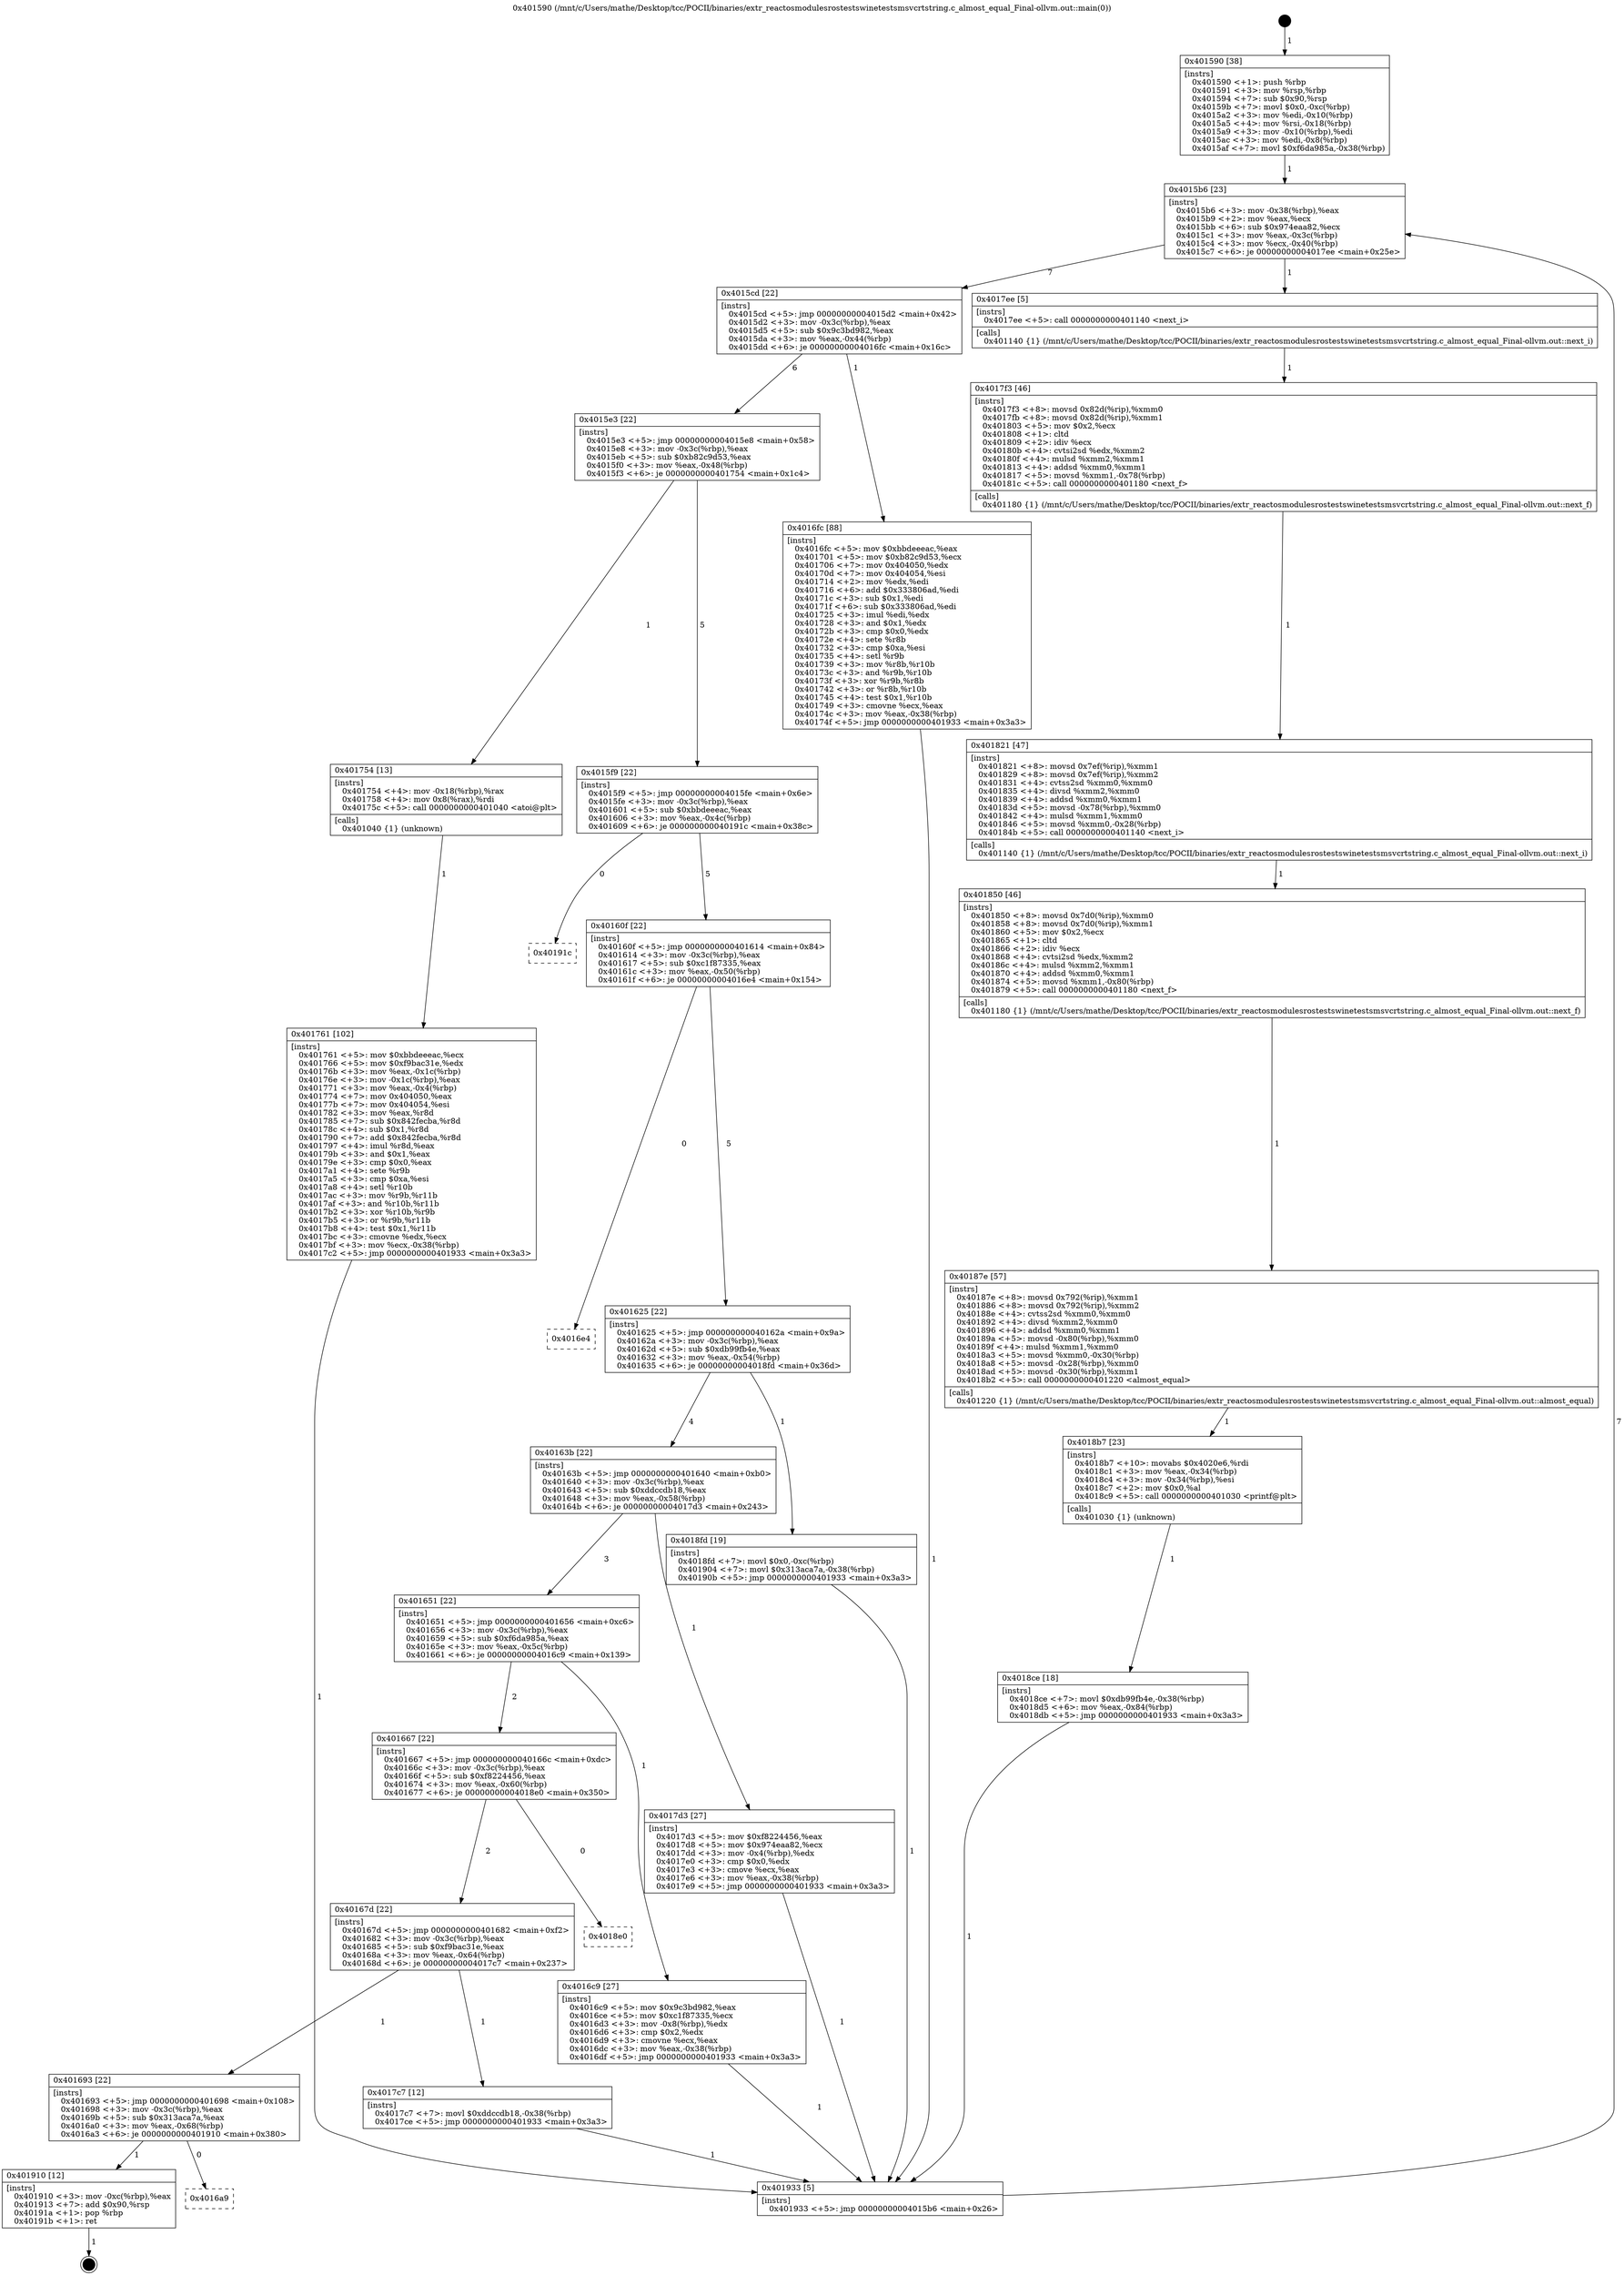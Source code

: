 digraph "0x401590" {
  label = "0x401590 (/mnt/c/Users/mathe/Desktop/tcc/POCII/binaries/extr_reactosmodulesrostestswinetestsmsvcrtstring.c_almost_equal_Final-ollvm.out::main(0))"
  labelloc = "t"
  node[shape=record]

  Entry [label="",width=0.3,height=0.3,shape=circle,fillcolor=black,style=filled]
  "0x4015b6" [label="{
     0x4015b6 [23]\l
     | [instrs]\l
     &nbsp;&nbsp;0x4015b6 \<+3\>: mov -0x38(%rbp),%eax\l
     &nbsp;&nbsp;0x4015b9 \<+2\>: mov %eax,%ecx\l
     &nbsp;&nbsp;0x4015bb \<+6\>: sub $0x974eaa82,%ecx\l
     &nbsp;&nbsp;0x4015c1 \<+3\>: mov %eax,-0x3c(%rbp)\l
     &nbsp;&nbsp;0x4015c4 \<+3\>: mov %ecx,-0x40(%rbp)\l
     &nbsp;&nbsp;0x4015c7 \<+6\>: je 00000000004017ee \<main+0x25e\>\l
  }"]
  "0x4017ee" [label="{
     0x4017ee [5]\l
     | [instrs]\l
     &nbsp;&nbsp;0x4017ee \<+5\>: call 0000000000401140 \<next_i\>\l
     | [calls]\l
     &nbsp;&nbsp;0x401140 \{1\} (/mnt/c/Users/mathe/Desktop/tcc/POCII/binaries/extr_reactosmodulesrostestswinetestsmsvcrtstring.c_almost_equal_Final-ollvm.out::next_i)\l
  }"]
  "0x4015cd" [label="{
     0x4015cd [22]\l
     | [instrs]\l
     &nbsp;&nbsp;0x4015cd \<+5\>: jmp 00000000004015d2 \<main+0x42\>\l
     &nbsp;&nbsp;0x4015d2 \<+3\>: mov -0x3c(%rbp),%eax\l
     &nbsp;&nbsp;0x4015d5 \<+5\>: sub $0x9c3bd982,%eax\l
     &nbsp;&nbsp;0x4015da \<+3\>: mov %eax,-0x44(%rbp)\l
     &nbsp;&nbsp;0x4015dd \<+6\>: je 00000000004016fc \<main+0x16c\>\l
  }"]
  Exit [label="",width=0.3,height=0.3,shape=circle,fillcolor=black,style=filled,peripheries=2]
  "0x4016fc" [label="{
     0x4016fc [88]\l
     | [instrs]\l
     &nbsp;&nbsp;0x4016fc \<+5\>: mov $0xbbdeeeac,%eax\l
     &nbsp;&nbsp;0x401701 \<+5\>: mov $0xb82c9d53,%ecx\l
     &nbsp;&nbsp;0x401706 \<+7\>: mov 0x404050,%edx\l
     &nbsp;&nbsp;0x40170d \<+7\>: mov 0x404054,%esi\l
     &nbsp;&nbsp;0x401714 \<+2\>: mov %edx,%edi\l
     &nbsp;&nbsp;0x401716 \<+6\>: add $0x333806ad,%edi\l
     &nbsp;&nbsp;0x40171c \<+3\>: sub $0x1,%edi\l
     &nbsp;&nbsp;0x40171f \<+6\>: sub $0x333806ad,%edi\l
     &nbsp;&nbsp;0x401725 \<+3\>: imul %edi,%edx\l
     &nbsp;&nbsp;0x401728 \<+3\>: and $0x1,%edx\l
     &nbsp;&nbsp;0x40172b \<+3\>: cmp $0x0,%edx\l
     &nbsp;&nbsp;0x40172e \<+4\>: sete %r8b\l
     &nbsp;&nbsp;0x401732 \<+3\>: cmp $0xa,%esi\l
     &nbsp;&nbsp;0x401735 \<+4\>: setl %r9b\l
     &nbsp;&nbsp;0x401739 \<+3\>: mov %r8b,%r10b\l
     &nbsp;&nbsp;0x40173c \<+3\>: and %r9b,%r10b\l
     &nbsp;&nbsp;0x40173f \<+3\>: xor %r9b,%r8b\l
     &nbsp;&nbsp;0x401742 \<+3\>: or %r8b,%r10b\l
     &nbsp;&nbsp;0x401745 \<+4\>: test $0x1,%r10b\l
     &nbsp;&nbsp;0x401749 \<+3\>: cmovne %ecx,%eax\l
     &nbsp;&nbsp;0x40174c \<+3\>: mov %eax,-0x38(%rbp)\l
     &nbsp;&nbsp;0x40174f \<+5\>: jmp 0000000000401933 \<main+0x3a3\>\l
  }"]
  "0x4015e3" [label="{
     0x4015e3 [22]\l
     | [instrs]\l
     &nbsp;&nbsp;0x4015e3 \<+5\>: jmp 00000000004015e8 \<main+0x58\>\l
     &nbsp;&nbsp;0x4015e8 \<+3\>: mov -0x3c(%rbp),%eax\l
     &nbsp;&nbsp;0x4015eb \<+5\>: sub $0xb82c9d53,%eax\l
     &nbsp;&nbsp;0x4015f0 \<+3\>: mov %eax,-0x48(%rbp)\l
     &nbsp;&nbsp;0x4015f3 \<+6\>: je 0000000000401754 \<main+0x1c4\>\l
  }"]
  "0x4016a9" [label="{
     0x4016a9\l
  }", style=dashed]
  "0x401754" [label="{
     0x401754 [13]\l
     | [instrs]\l
     &nbsp;&nbsp;0x401754 \<+4\>: mov -0x18(%rbp),%rax\l
     &nbsp;&nbsp;0x401758 \<+4\>: mov 0x8(%rax),%rdi\l
     &nbsp;&nbsp;0x40175c \<+5\>: call 0000000000401040 \<atoi@plt\>\l
     | [calls]\l
     &nbsp;&nbsp;0x401040 \{1\} (unknown)\l
  }"]
  "0x4015f9" [label="{
     0x4015f9 [22]\l
     | [instrs]\l
     &nbsp;&nbsp;0x4015f9 \<+5\>: jmp 00000000004015fe \<main+0x6e\>\l
     &nbsp;&nbsp;0x4015fe \<+3\>: mov -0x3c(%rbp),%eax\l
     &nbsp;&nbsp;0x401601 \<+5\>: sub $0xbbdeeeac,%eax\l
     &nbsp;&nbsp;0x401606 \<+3\>: mov %eax,-0x4c(%rbp)\l
     &nbsp;&nbsp;0x401609 \<+6\>: je 000000000040191c \<main+0x38c\>\l
  }"]
  "0x401910" [label="{
     0x401910 [12]\l
     | [instrs]\l
     &nbsp;&nbsp;0x401910 \<+3\>: mov -0xc(%rbp),%eax\l
     &nbsp;&nbsp;0x401913 \<+7\>: add $0x90,%rsp\l
     &nbsp;&nbsp;0x40191a \<+1\>: pop %rbp\l
     &nbsp;&nbsp;0x40191b \<+1\>: ret\l
  }"]
  "0x40191c" [label="{
     0x40191c\l
  }", style=dashed]
  "0x40160f" [label="{
     0x40160f [22]\l
     | [instrs]\l
     &nbsp;&nbsp;0x40160f \<+5\>: jmp 0000000000401614 \<main+0x84\>\l
     &nbsp;&nbsp;0x401614 \<+3\>: mov -0x3c(%rbp),%eax\l
     &nbsp;&nbsp;0x401617 \<+5\>: sub $0xc1f87335,%eax\l
     &nbsp;&nbsp;0x40161c \<+3\>: mov %eax,-0x50(%rbp)\l
     &nbsp;&nbsp;0x40161f \<+6\>: je 00000000004016e4 \<main+0x154\>\l
  }"]
  "0x4018ce" [label="{
     0x4018ce [18]\l
     | [instrs]\l
     &nbsp;&nbsp;0x4018ce \<+7\>: movl $0xdb99fb4e,-0x38(%rbp)\l
     &nbsp;&nbsp;0x4018d5 \<+6\>: mov %eax,-0x84(%rbp)\l
     &nbsp;&nbsp;0x4018db \<+5\>: jmp 0000000000401933 \<main+0x3a3\>\l
  }"]
  "0x4016e4" [label="{
     0x4016e4\l
  }", style=dashed]
  "0x401625" [label="{
     0x401625 [22]\l
     | [instrs]\l
     &nbsp;&nbsp;0x401625 \<+5\>: jmp 000000000040162a \<main+0x9a\>\l
     &nbsp;&nbsp;0x40162a \<+3\>: mov -0x3c(%rbp),%eax\l
     &nbsp;&nbsp;0x40162d \<+5\>: sub $0xdb99fb4e,%eax\l
     &nbsp;&nbsp;0x401632 \<+3\>: mov %eax,-0x54(%rbp)\l
     &nbsp;&nbsp;0x401635 \<+6\>: je 00000000004018fd \<main+0x36d\>\l
  }"]
  "0x4018b7" [label="{
     0x4018b7 [23]\l
     | [instrs]\l
     &nbsp;&nbsp;0x4018b7 \<+10\>: movabs $0x4020e6,%rdi\l
     &nbsp;&nbsp;0x4018c1 \<+3\>: mov %eax,-0x34(%rbp)\l
     &nbsp;&nbsp;0x4018c4 \<+3\>: mov -0x34(%rbp),%esi\l
     &nbsp;&nbsp;0x4018c7 \<+2\>: mov $0x0,%al\l
     &nbsp;&nbsp;0x4018c9 \<+5\>: call 0000000000401030 \<printf@plt\>\l
     | [calls]\l
     &nbsp;&nbsp;0x401030 \{1\} (unknown)\l
  }"]
  "0x4018fd" [label="{
     0x4018fd [19]\l
     | [instrs]\l
     &nbsp;&nbsp;0x4018fd \<+7\>: movl $0x0,-0xc(%rbp)\l
     &nbsp;&nbsp;0x401904 \<+7\>: movl $0x313aca7a,-0x38(%rbp)\l
     &nbsp;&nbsp;0x40190b \<+5\>: jmp 0000000000401933 \<main+0x3a3\>\l
  }"]
  "0x40163b" [label="{
     0x40163b [22]\l
     | [instrs]\l
     &nbsp;&nbsp;0x40163b \<+5\>: jmp 0000000000401640 \<main+0xb0\>\l
     &nbsp;&nbsp;0x401640 \<+3\>: mov -0x3c(%rbp),%eax\l
     &nbsp;&nbsp;0x401643 \<+5\>: sub $0xddccdb18,%eax\l
     &nbsp;&nbsp;0x401648 \<+3\>: mov %eax,-0x58(%rbp)\l
     &nbsp;&nbsp;0x40164b \<+6\>: je 00000000004017d3 \<main+0x243\>\l
  }"]
  "0x40187e" [label="{
     0x40187e [57]\l
     | [instrs]\l
     &nbsp;&nbsp;0x40187e \<+8\>: movsd 0x792(%rip),%xmm1\l
     &nbsp;&nbsp;0x401886 \<+8\>: movsd 0x792(%rip),%xmm2\l
     &nbsp;&nbsp;0x40188e \<+4\>: cvtss2sd %xmm0,%xmm0\l
     &nbsp;&nbsp;0x401892 \<+4\>: divsd %xmm2,%xmm0\l
     &nbsp;&nbsp;0x401896 \<+4\>: addsd %xmm0,%xmm1\l
     &nbsp;&nbsp;0x40189a \<+5\>: movsd -0x80(%rbp),%xmm0\l
     &nbsp;&nbsp;0x40189f \<+4\>: mulsd %xmm1,%xmm0\l
     &nbsp;&nbsp;0x4018a3 \<+5\>: movsd %xmm0,-0x30(%rbp)\l
     &nbsp;&nbsp;0x4018a8 \<+5\>: movsd -0x28(%rbp),%xmm0\l
     &nbsp;&nbsp;0x4018ad \<+5\>: movsd -0x30(%rbp),%xmm1\l
     &nbsp;&nbsp;0x4018b2 \<+5\>: call 0000000000401220 \<almost_equal\>\l
     | [calls]\l
     &nbsp;&nbsp;0x401220 \{1\} (/mnt/c/Users/mathe/Desktop/tcc/POCII/binaries/extr_reactosmodulesrostestswinetestsmsvcrtstring.c_almost_equal_Final-ollvm.out::almost_equal)\l
  }"]
  "0x4017d3" [label="{
     0x4017d3 [27]\l
     | [instrs]\l
     &nbsp;&nbsp;0x4017d3 \<+5\>: mov $0xf8224456,%eax\l
     &nbsp;&nbsp;0x4017d8 \<+5\>: mov $0x974eaa82,%ecx\l
     &nbsp;&nbsp;0x4017dd \<+3\>: mov -0x4(%rbp),%edx\l
     &nbsp;&nbsp;0x4017e0 \<+3\>: cmp $0x0,%edx\l
     &nbsp;&nbsp;0x4017e3 \<+3\>: cmove %ecx,%eax\l
     &nbsp;&nbsp;0x4017e6 \<+3\>: mov %eax,-0x38(%rbp)\l
     &nbsp;&nbsp;0x4017e9 \<+5\>: jmp 0000000000401933 \<main+0x3a3\>\l
  }"]
  "0x401651" [label="{
     0x401651 [22]\l
     | [instrs]\l
     &nbsp;&nbsp;0x401651 \<+5\>: jmp 0000000000401656 \<main+0xc6\>\l
     &nbsp;&nbsp;0x401656 \<+3\>: mov -0x3c(%rbp),%eax\l
     &nbsp;&nbsp;0x401659 \<+5\>: sub $0xf6da985a,%eax\l
     &nbsp;&nbsp;0x40165e \<+3\>: mov %eax,-0x5c(%rbp)\l
     &nbsp;&nbsp;0x401661 \<+6\>: je 00000000004016c9 \<main+0x139\>\l
  }"]
  "0x401850" [label="{
     0x401850 [46]\l
     | [instrs]\l
     &nbsp;&nbsp;0x401850 \<+8\>: movsd 0x7d0(%rip),%xmm0\l
     &nbsp;&nbsp;0x401858 \<+8\>: movsd 0x7d0(%rip),%xmm1\l
     &nbsp;&nbsp;0x401860 \<+5\>: mov $0x2,%ecx\l
     &nbsp;&nbsp;0x401865 \<+1\>: cltd\l
     &nbsp;&nbsp;0x401866 \<+2\>: idiv %ecx\l
     &nbsp;&nbsp;0x401868 \<+4\>: cvtsi2sd %edx,%xmm2\l
     &nbsp;&nbsp;0x40186c \<+4\>: mulsd %xmm2,%xmm1\l
     &nbsp;&nbsp;0x401870 \<+4\>: addsd %xmm0,%xmm1\l
     &nbsp;&nbsp;0x401874 \<+5\>: movsd %xmm1,-0x80(%rbp)\l
     &nbsp;&nbsp;0x401879 \<+5\>: call 0000000000401180 \<next_f\>\l
     | [calls]\l
     &nbsp;&nbsp;0x401180 \{1\} (/mnt/c/Users/mathe/Desktop/tcc/POCII/binaries/extr_reactosmodulesrostestswinetestsmsvcrtstring.c_almost_equal_Final-ollvm.out::next_f)\l
  }"]
  "0x4016c9" [label="{
     0x4016c9 [27]\l
     | [instrs]\l
     &nbsp;&nbsp;0x4016c9 \<+5\>: mov $0x9c3bd982,%eax\l
     &nbsp;&nbsp;0x4016ce \<+5\>: mov $0xc1f87335,%ecx\l
     &nbsp;&nbsp;0x4016d3 \<+3\>: mov -0x8(%rbp),%edx\l
     &nbsp;&nbsp;0x4016d6 \<+3\>: cmp $0x2,%edx\l
     &nbsp;&nbsp;0x4016d9 \<+3\>: cmovne %ecx,%eax\l
     &nbsp;&nbsp;0x4016dc \<+3\>: mov %eax,-0x38(%rbp)\l
     &nbsp;&nbsp;0x4016df \<+5\>: jmp 0000000000401933 \<main+0x3a3\>\l
  }"]
  "0x401667" [label="{
     0x401667 [22]\l
     | [instrs]\l
     &nbsp;&nbsp;0x401667 \<+5\>: jmp 000000000040166c \<main+0xdc\>\l
     &nbsp;&nbsp;0x40166c \<+3\>: mov -0x3c(%rbp),%eax\l
     &nbsp;&nbsp;0x40166f \<+5\>: sub $0xf8224456,%eax\l
     &nbsp;&nbsp;0x401674 \<+3\>: mov %eax,-0x60(%rbp)\l
     &nbsp;&nbsp;0x401677 \<+6\>: je 00000000004018e0 \<main+0x350\>\l
  }"]
  "0x401933" [label="{
     0x401933 [5]\l
     | [instrs]\l
     &nbsp;&nbsp;0x401933 \<+5\>: jmp 00000000004015b6 \<main+0x26\>\l
  }"]
  "0x401590" [label="{
     0x401590 [38]\l
     | [instrs]\l
     &nbsp;&nbsp;0x401590 \<+1\>: push %rbp\l
     &nbsp;&nbsp;0x401591 \<+3\>: mov %rsp,%rbp\l
     &nbsp;&nbsp;0x401594 \<+7\>: sub $0x90,%rsp\l
     &nbsp;&nbsp;0x40159b \<+7\>: movl $0x0,-0xc(%rbp)\l
     &nbsp;&nbsp;0x4015a2 \<+3\>: mov %edi,-0x10(%rbp)\l
     &nbsp;&nbsp;0x4015a5 \<+4\>: mov %rsi,-0x18(%rbp)\l
     &nbsp;&nbsp;0x4015a9 \<+3\>: mov -0x10(%rbp),%edi\l
     &nbsp;&nbsp;0x4015ac \<+3\>: mov %edi,-0x8(%rbp)\l
     &nbsp;&nbsp;0x4015af \<+7\>: movl $0xf6da985a,-0x38(%rbp)\l
  }"]
  "0x401761" [label="{
     0x401761 [102]\l
     | [instrs]\l
     &nbsp;&nbsp;0x401761 \<+5\>: mov $0xbbdeeeac,%ecx\l
     &nbsp;&nbsp;0x401766 \<+5\>: mov $0xf9bac31e,%edx\l
     &nbsp;&nbsp;0x40176b \<+3\>: mov %eax,-0x1c(%rbp)\l
     &nbsp;&nbsp;0x40176e \<+3\>: mov -0x1c(%rbp),%eax\l
     &nbsp;&nbsp;0x401771 \<+3\>: mov %eax,-0x4(%rbp)\l
     &nbsp;&nbsp;0x401774 \<+7\>: mov 0x404050,%eax\l
     &nbsp;&nbsp;0x40177b \<+7\>: mov 0x404054,%esi\l
     &nbsp;&nbsp;0x401782 \<+3\>: mov %eax,%r8d\l
     &nbsp;&nbsp;0x401785 \<+7\>: sub $0x842fecba,%r8d\l
     &nbsp;&nbsp;0x40178c \<+4\>: sub $0x1,%r8d\l
     &nbsp;&nbsp;0x401790 \<+7\>: add $0x842fecba,%r8d\l
     &nbsp;&nbsp;0x401797 \<+4\>: imul %r8d,%eax\l
     &nbsp;&nbsp;0x40179b \<+3\>: and $0x1,%eax\l
     &nbsp;&nbsp;0x40179e \<+3\>: cmp $0x0,%eax\l
     &nbsp;&nbsp;0x4017a1 \<+4\>: sete %r9b\l
     &nbsp;&nbsp;0x4017a5 \<+3\>: cmp $0xa,%esi\l
     &nbsp;&nbsp;0x4017a8 \<+4\>: setl %r10b\l
     &nbsp;&nbsp;0x4017ac \<+3\>: mov %r9b,%r11b\l
     &nbsp;&nbsp;0x4017af \<+3\>: and %r10b,%r11b\l
     &nbsp;&nbsp;0x4017b2 \<+3\>: xor %r10b,%r9b\l
     &nbsp;&nbsp;0x4017b5 \<+3\>: or %r9b,%r11b\l
     &nbsp;&nbsp;0x4017b8 \<+4\>: test $0x1,%r11b\l
     &nbsp;&nbsp;0x4017bc \<+3\>: cmovne %edx,%ecx\l
     &nbsp;&nbsp;0x4017bf \<+3\>: mov %ecx,-0x38(%rbp)\l
     &nbsp;&nbsp;0x4017c2 \<+5\>: jmp 0000000000401933 \<main+0x3a3\>\l
  }"]
  "0x401821" [label="{
     0x401821 [47]\l
     | [instrs]\l
     &nbsp;&nbsp;0x401821 \<+8\>: movsd 0x7ef(%rip),%xmm1\l
     &nbsp;&nbsp;0x401829 \<+8\>: movsd 0x7ef(%rip),%xmm2\l
     &nbsp;&nbsp;0x401831 \<+4\>: cvtss2sd %xmm0,%xmm0\l
     &nbsp;&nbsp;0x401835 \<+4\>: divsd %xmm2,%xmm0\l
     &nbsp;&nbsp;0x401839 \<+4\>: addsd %xmm0,%xmm1\l
     &nbsp;&nbsp;0x40183d \<+5\>: movsd -0x78(%rbp),%xmm0\l
     &nbsp;&nbsp;0x401842 \<+4\>: mulsd %xmm1,%xmm0\l
     &nbsp;&nbsp;0x401846 \<+5\>: movsd %xmm0,-0x28(%rbp)\l
     &nbsp;&nbsp;0x40184b \<+5\>: call 0000000000401140 \<next_i\>\l
     | [calls]\l
     &nbsp;&nbsp;0x401140 \{1\} (/mnt/c/Users/mathe/Desktop/tcc/POCII/binaries/extr_reactosmodulesrostestswinetestsmsvcrtstring.c_almost_equal_Final-ollvm.out::next_i)\l
  }"]
  "0x4018e0" [label="{
     0x4018e0\l
  }", style=dashed]
  "0x40167d" [label="{
     0x40167d [22]\l
     | [instrs]\l
     &nbsp;&nbsp;0x40167d \<+5\>: jmp 0000000000401682 \<main+0xf2\>\l
     &nbsp;&nbsp;0x401682 \<+3\>: mov -0x3c(%rbp),%eax\l
     &nbsp;&nbsp;0x401685 \<+5\>: sub $0xf9bac31e,%eax\l
     &nbsp;&nbsp;0x40168a \<+3\>: mov %eax,-0x64(%rbp)\l
     &nbsp;&nbsp;0x40168d \<+6\>: je 00000000004017c7 \<main+0x237\>\l
  }"]
  "0x4017f3" [label="{
     0x4017f3 [46]\l
     | [instrs]\l
     &nbsp;&nbsp;0x4017f3 \<+8\>: movsd 0x82d(%rip),%xmm0\l
     &nbsp;&nbsp;0x4017fb \<+8\>: movsd 0x82d(%rip),%xmm1\l
     &nbsp;&nbsp;0x401803 \<+5\>: mov $0x2,%ecx\l
     &nbsp;&nbsp;0x401808 \<+1\>: cltd\l
     &nbsp;&nbsp;0x401809 \<+2\>: idiv %ecx\l
     &nbsp;&nbsp;0x40180b \<+4\>: cvtsi2sd %edx,%xmm2\l
     &nbsp;&nbsp;0x40180f \<+4\>: mulsd %xmm2,%xmm1\l
     &nbsp;&nbsp;0x401813 \<+4\>: addsd %xmm0,%xmm1\l
     &nbsp;&nbsp;0x401817 \<+5\>: movsd %xmm1,-0x78(%rbp)\l
     &nbsp;&nbsp;0x40181c \<+5\>: call 0000000000401180 \<next_f\>\l
     | [calls]\l
     &nbsp;&nbsp;0x401180 \{1\} (/mnt/c/Users/mathe/Desktop/tcc/POCII/binaries/extr_reactosmodulesrostestswinetestsmsvcrtstring.c_almost_equal_Final-ollvm.out::next_f)\l
  }"]
  "0x4017c7" [label="{
     0x4017c7 [12]\l
     | [instrs]\l
     &nbsp;&nbsp;0x4017c7 \<+7\>: movl $0xddccdb18,-0x38(%rbp)\l
     &nbsp;&nbsp;0x4017ce \<+5\>: jmp 0000000000401933 \<main+0x3a3\>\l
  }"]
  "0x401693" [label="{
     0x401693 [22]\l
     | [instrs]\l
     &nbsp;&nbsp;0x401693 \<+5\>: jmp 0000000000401698 \<main+0x108\>\l
     &nbsp;&nbsp;0x401698 \<+3\>: mov -0x3c(%rbp),%eax\l
     &nbsp;&nbsp;0x40169b \<+5\>: sub $0x313aca7a,%eax\l
     &nbsp;&nbsp;0x4016a0 \<+3\>: mov %eax,-0x68(%rbp)\l
     &nbsp;&nbsp;0x4016a3 \<+6\>: je 0000000000401910 \<main+0x380\>\l
  }"]
  Entry -> "0x401590" [label=" 1"]
  "0x4015b6" -> "0x4017ee" [label=" 1"]
  "0x4015b6" -> "0x4015cd" [label=" 7"]
  "0x401910" -> Exit [label=" 1"]
  "0x4015cd" -> "0x4016fc" [label=" 1"]
  "0x4015cd" -> "0x4015e3" [label=" 6"]
  "0x401693" -> "0x4016a9" [label=" 0"]
  "0x4015e3" -> "0x401754" [label=" 1"]
  "0x4015e3" -> "0x4015f9" [label=" 5"]
  "0x401693" -> "0x401910" [label=" 1"]
  "0x4015f9" -> "0x40191c" [label=" 0"]
  "0x4015f9" -> "0x40160f" [label=" 5"]
  "0x4018fd" -> "0x401933" [label=" 1"]
  "0x40160f" -> "0x4016e4" [label=" 0"]
  "0x40160f" -> "0x401625" [label=" 5"]
  "0x4018ce" -> "0x401933" [label=" 1"]
  "0x401625" -> "0x4018fd" [label=" 1"]
  "0x401625" -> "0x40163b" [label=" 4"]
  "0x4018b7" -> "0x4018ce" [label=" 1"]
  "0x40163b" -> "0x4017d3" [label=" 1"]
  "0x40163b" -> "0x401651" [label=" 3"]
  "0x40187e" -> "0x4018b7" [label=" 1"]
  "0x401651" -> "0x4016c9" [label=" 1"]
  "0x401651" -> "0x401667" [label=" 2"]
  "0x4016c9" -> "0x401933" [label=" 1"]
  "0x401590" -> "0x4015b6" [label=" 1"]
  "0x401933" -> "0x4015b6" [label=" 7"]
  "0x4016fc" -> "0x401933" [label=" 1"]
  "0x401754" -> "0x401761" [label=" 1"]
  "0x401761" -> "0x401933" [label=" 1"]
  "0x401850" -> "0x40187e" [label=" 1"]
  "0x401667" -> "0x4018e0" [label=" 0"]
  "0x401667" -> "0x40167d" [label=" 2"]
  "0x401821" -> "0x401850" [label=" 1"]
  "0x40167d" -> "0x4017c7" [label=" 1"]
  "0x40167d" -> "0x401693" [label=" 1"]
  "0x4017c7" -> "0x401933" [label=" 1"]
  "0x4017d3" -> "0x401933" [label=" 1"]
  "0x4017ee" -> "0x4017f3" [label=" 1"]
  "0x4017f3" -> "0x401821" [label=" 1"]
}
